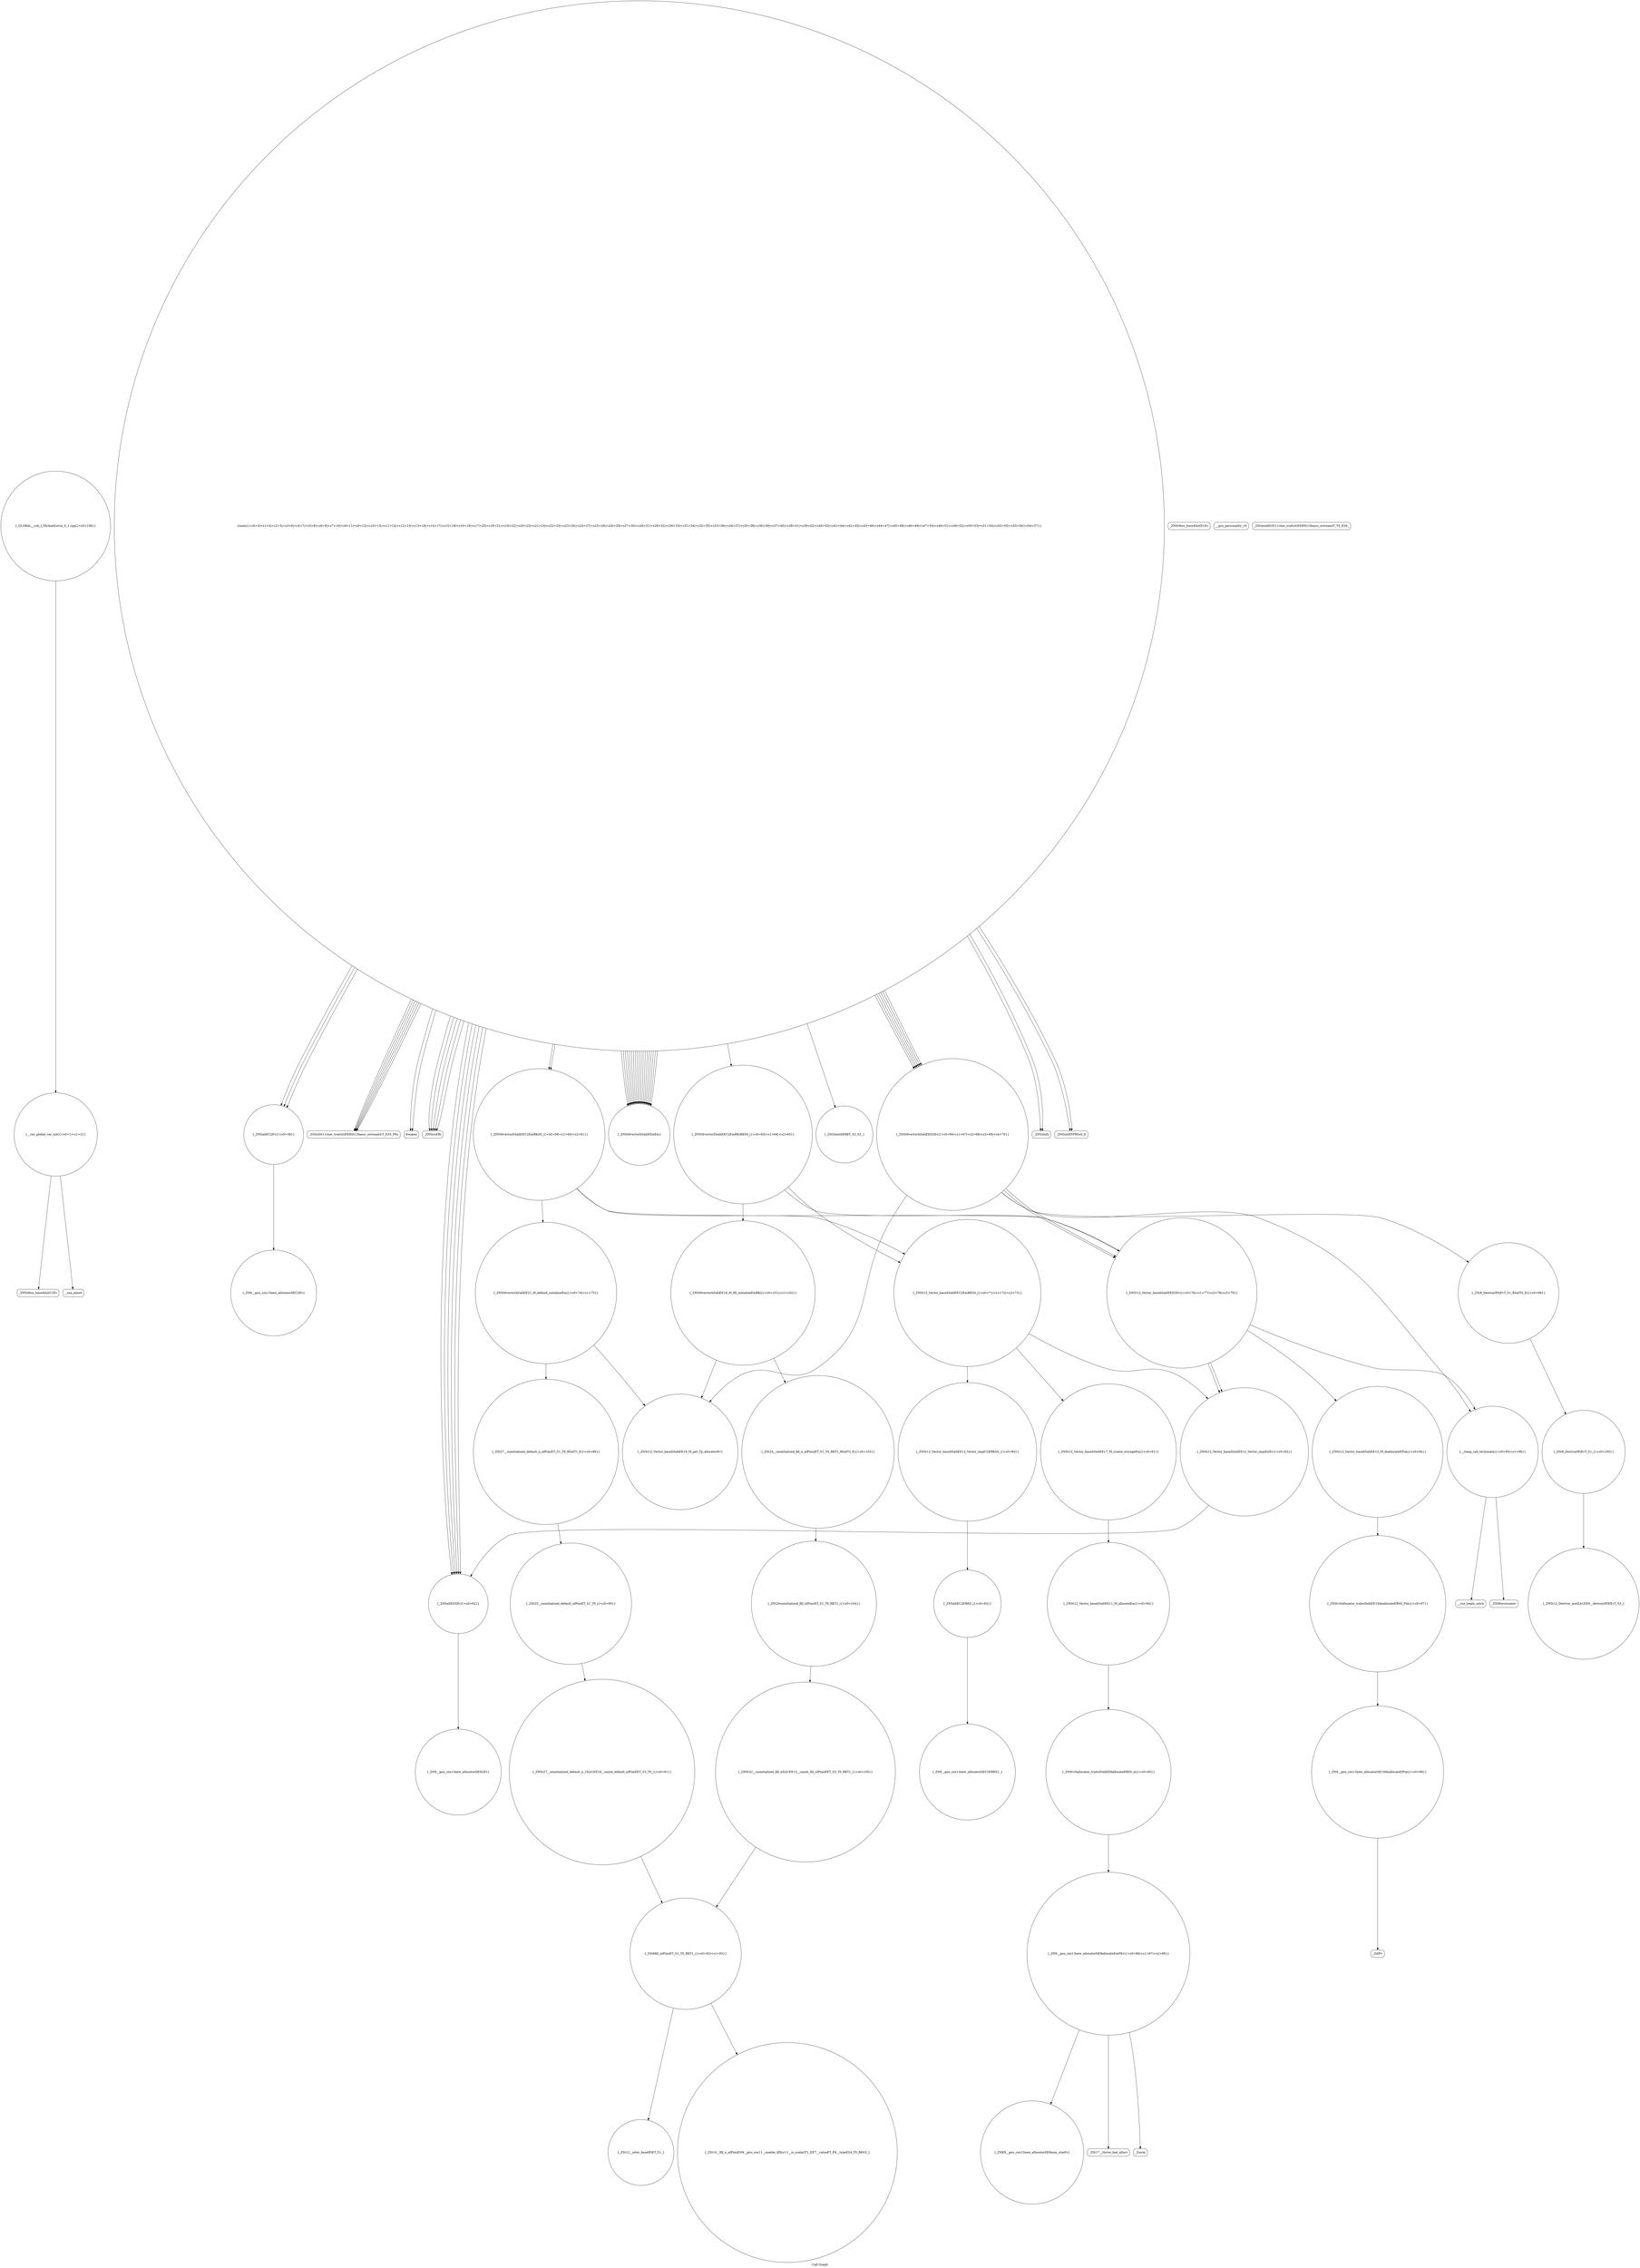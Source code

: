 digraph "Call Graph" {
	label="Call Graph";

	Node0x557ef9f92180 [shape=record,shape=circle,label="{__cxx_global_var_init|{<s0>1|<s1>2}}"];
	Node0x557ef9f92180:s0 -> Node0x557ef9f92200[color=black];
	Node0x557ef9f92180:s1 -> Node0x557ef9f92300[color=black];
	Node0x557ef9f93800 [shape=record,shape=Mrecord,label="{_ZSt9terminatev}"];
	Node0x557ef9f92500 [shape=record,shape=circle,label="{_ZNSaIiEC2Ev|{<s0>58}}"];
	Node0x557ef9f92500:s0 -> Node0x557ef9f92b00[color=black];
	Node0x557ef9f94ba0 [shape=record,shape=circle,label="{_ZNSt6vectorIiSaIiEE18_M_fill_initializeEmRKi|{<s0>101|<s1>102}}"];
	Node0x557ef9f94ba0:s0 -> Node0x557ef9f93380[color=black];
	Node0x557ef9f94ba0:s1 -> Node0x557ef9f94c20[color=black];
	Node0x557ef9f92880 [shape=record,shape=Mrecord,label="{_ZStlsISt11char_traitsIcEERSt13basic_ostreamIcT_ES5_PKc}"];
	Node0x557ef9f92c00 [shape=record,shape=circle,label="{_ZNSt12_Vector_baseIiSaIiEEC2EmRKS0_|{<s0>71|<s1>72|<s2>73}}"];
	Node0x557ef9f92c00:s0 -> Node0x557ef9f92d80[color=black];
	Node0x557ef9f92c00:s1 -> Node0x557ef9f92e00[color=black];
	Node0x557ef9f92c00:s2 -> Node0x557ef9f92e80[color=black];
	Node0x557ef9f92f80 [shape=record,shape=circle,label="{_ZN9__gnu_cxx13new_allocatorIiEC2ERKS1_}"];
	Node0x557ef9f93300 [shape=record,shape=circle,label="{_ZSt27__uninitialized_default_n_aIPimiET_S1_T0_RSaIT1_E|{<s0>89}}"];
	Node0x557ef9f93300:s0 -> Node0x557ef9f93400[color=black];
	Node0x557ef9f93680 [shape=record,shape=circle,label="{_ZNSt12_Vector_baseIiSaIiEE13_M_deallocateEPim|{<s0>94}}"];
	Node0x557ef9f93680:s0 -> Node0x557ef9f93880[color=black];
	Node0x557ef9f92380 [shape=record,shape=circle,label="{main|{<s0>3|<s1>4|<s2>5|<s3>6|<s4>7|<s5>8|<s6>9|<s7>10|<s8>11|<s9>12|<s10>13|<s11>14|<s12>15|<s13>16|<s14>17|<s15>18|<s16>19|<s17>20|<s18>21|<s19>22|<s20>23|<s21>24|<s22>25|<s23>26|<s24>27|<s25>28|<s26>29|<s27>30|<s28>31|<s29>32|<s30>33|<s31>34|<s32>35|<s33>36|<s34>37|<s35>38|<s36>39|<s37>40|<s38>41|<s39>42|<s40>43|<s41>44|<s42>45|<s43>46|<s44>47|<s45>48|<s46>49|<s47>50|<s48>51|<s49>52|<s50>53|<s51>54|<s52>55|<s53>56|<s54>57}}"];
	Node0x557ef9f92380:s0 -> Node0x557ef9f92400[color=black];
	Node0x557ef9f92380:s1 -> Node0x557ef9f92400[color=black];
	Node0x557ef9f92380:s2 -> Node0x557ef9f92480[color=black];
	Node0x557ef9f92380:s3 -> Node0x557ef9f92480[color=black];
	Node0x557ef9f92380:s4 -> Node0x557ef9f92500[color=black];
	Node0x557ef9f92380:s5 -> Node0x557ef9f92580[color=black];
	Node0x557ef9f92380:s6 -> Node0x557ef9f92680[color=black];
	Node0x557ef9f92380:s7 -> Node0x557ef9f92500[color=black];
	Node0x557ef9f92380:s8 -> Node0x557ef9f92580[color=black];
	Node0x557ef9f92380:s9 -> Node0x557ef9f92680[color=black];
	Node0x557ef9f92380:s10 -> Node0x557ef9f92700[color=black];
	Node0x557ef9f92380:s11 -> Node0x557ef9f92480[color=black];
	Node0x557ef9f92380:s12 -> Node0x557ef9f92700[color=black];
	Node0x557ef9f92380:s13 -> Node0x557ef9f92480[color=black];
	Node0x557ef9f92380:s14 -> Node0x557ef9f92680[color=black];
	Node0x557ef9f92380:s15 -> Node0x557ef9f92680[color=black];
	Node0x557ef9f92380:s16 -> Node0x557ef9f92480[color=black];
	Node0x557ef9f92380:s17 -> Node0x557ef9f92500[color=black];
	Node0x557ef9f92380:s18 -> Node0x557ef9f92780[color=black];
	Node0x557ef9f92380:s19 -> Node0x557ef9f92680[color=black];
	Node0x557ef9f92380:s20 -> Node0x557ef9f92700[color=black];
	Node0x557ef9f92380:s21 -> Node0x557ef9f92700[color=black];
	Node0x557ef9f92380:s22 -> Node0x557ef9f92700[color=black];
	Node0x557ef9f92380:s23 -> Node0x557ef9f92680[color=black];
	Node0x557ef9f92380:s24 -> Node0x557ef9f92700[color=black];
	Node0x557ef9f92380:s25 -> Node0x557ef9f92700[color=black];
	Node0x557ef9f92380:s26 -> Node0x557ef9f92700[color=black];
	Node0x557ef9f92380:s27 -> Node0x557ef9f92700[color=black];
	Node0x557ef9f92380:s28 -> Node0x557ef9f92700[color=black];
	Node0x557ef9f92380:s29 -> Node0x557ef9f92700[color=black];
	Node0x557ef9f92380:s30 -> Node0x557ef9f92700[color=black];
	Node0x557ef9f92380:s31 -> Node0x557ef9f92700[color=black];
	Node0x557ef9f92380:s32 -> Node0x557ef9f92700[color=black];
	Node0x557ef9f92380:s33 -> Node0x557ef9f92700[color=black];
	Node0x557ef9f92380:s34 -> Node0x557ef9f92700[color=black];
	Node0x557ef9f92380:s35 -> Node0x557ef9f92700[color=black];
	Node0x557ef9f92380:s36 -> Node0x557ef9f92800[color=black];
	Node0x557ef9f92380:s37 -> Node0x557ef9f92700[color=black];
	Node0x557ef9f92380:s38 -> Node0x557ef9f92a80[color=black];
	Node0x557ef9f92380:s39 -> Node0x557ef9f92700[color=black];
	Node0x557ef9f92380:s40 -> Node0x557ef9f92880[color=black];
	Node0x557ef9f92380:s41 -> Node0x557ef9f92900[color=black];
	Node0x557ef9f92380:s42 -> Node0x557ef9f92880[color=black];
	Node0x557ef9f92380:s43 -> Node0x557ef9f92880[color=black];
	Node0x557ef9f92380:s44 -> Node0x557ef9f92900[color=black];
	Node0x557ef9f92380:s45 -> Node0x557ef9f92880[color=black];
	Node0x557ef9f92380:s46 -> Node0x557ef9f92880[color=black];
	Node0x557ef9f92380:s47 -> Node0x557ef9f92980[color=black];
	Node0x557ef9f92380:s48 -> Node0x557ef9f92880[color=black];
	Node0x557ef9f92380:s49 -> Node0x557ef9f92980[color=black];
	Node0x557ef9f92380:s50 -> Node0x557ef9f92a80[color=black];
	Node0x557ef9f92380:s51 -> Node0x557ef9f92a80[color=black];
	Node0x557ef9f92380:s52 -> Node0x557ef9f92a80[color=black];
	Node0x557ef9f92380:s53 -> Node0x557ef9f92a80[color=black];
	Node0x557ef9f92380:s54 -> Node0x557ef9f92a80[color=black];
	Node0x557ef9f94a20 [shape=record,shape=circle,label="{_ZSt8_DestroyIPiiEvT_S1_RSaIT0_E|{<s0>99}}"];
	Node0x557ef9f94a20:s0 -> Node0x557ef9f94aa0[color=black];
	Node0x557ef9f92700 [shape=record,shape=circle,label="{_ZNSt6vectorIiSaIiEEixEm}"];
	Node0x557ef9f94da0 [shape=record,shape=circle,label="{_GLOBAL__sub_I_MichaelLevin_0_1.cpp|{<s0>106}}"];
	Node0x557ef9f94da0:s0 -> Node0x557ef9f92180[color=black];
	Node0x557ef9f92a80 [shape=record,shape=circle,label="{_ZNSt6vectorIiSaIiEED2Ev|{<s0>66|<s1>67|<s2>68|<s3>69|<s4>70}}"];
	Node0x557ef9f92a80:s0 -> Node0x557ef9f93380[color=black];
	Node0x557ef9f92a80:s1 -> Node0x557ef9f94a20[color=black];
	Node0x557ef9f92a80:s2 -> Node0x557ef9f92d00[color=black];
	Node0x557ef9f92a80:s3 -> Node0x557ef9f92d00[color=black];
	Node0x557ef9f92a80:s4 -> Node0x557ef9f93700[color=black];
	Node0x557ef9f92e00 [shape=record,shape=circle,label="{_ZNSt12_Vector_baseIiSaIiEE17_M_create_storageEm|{<s0>81}}"];
	Node0x557ef9f92e00:s0 -> Node0x557ef9f93000[color=black];
	Node0x557ef9f93180 [shape=record,shape=circle,label="{_ZNK9__gnu_cxx13new_allocatorIiE8max_sizeEv}"];
	Node0x557ef9f93500 [shape=record,shape=circle,label="{_ZSt6fill_nIPimiET_S1_T0_RKT1_|{<s0>92|<s1>93}}"];
	Node0x557ef9f93500:s0 -> Node0x557ef9f93600[color=black];
	Node0x557ef9f93500:s1 -> Node0x557ef9f93580[color=black];
	Node0x557ef9f92200 [shape=record,shape=Mrecord,label="{_ZNSt8ios_base4InitC1Ev}"];
	Node0x557ef9f93880 [shape=record,shape=circle,label="{_ZNSt16allocator_traitsISaIiEE10deallocateERS0_Pim|{<s0>97}}"];
	Node0x557ef9f93880:s0 -> Node0x557ef9f93900[color=black];
	Node0x557ef9f92580 [shape=record,shape=circle,label="{_ZNSt6vectorIiSaIiEEC2EmRKS0_|{<s0>59|<s1>60|<s2>61}}"];
	Node0x557ef9f92580:s0 -> Node0x557ef9f92c00[color=black];
	Node0x557ef9f92580:s1 -> Node0x557ef9f92c80[color=black];
	Node0x557ef9f92580:s2 -> Node0x557ef9f92d00[color=black];
	Node0x557ef9f94c20 [shape=record,shape=circle,label="{_ZSt24__uninitialized_fill_n_aIPimiiET_S1_T0_RKT1_RSaIT2_E|{<s0>103}}"];
	Node0x557ef9f94c20:s0 -> Node0x557ef9f94ca0[color=black];
	Node0x557ef9f92900 [shape=record,shape=Mrecord,label="{_ZNSolsEi}"];
	Node0x557ef9f92c80 [shape=record,shape=circle,label="{_ZNSt6vectorIiSaIiEE21_M_default_initializeEm|{<s0>74|<s1>75}}"];
	Node0x557ef9f92c80:s0 -> Node0x557ef9f93380[color=black];
	Node0x557ef9f92c80:s1 -> Node0x557ef9f93300[color=black];
	Node0x557ef9f93000 [shape=record,shape=circle,label="{_ZNSt12_Vector_baseIiSaIiEE11_M_allocateEm|{<s0>84}}"];
	Node0x557ef9f93000:s0 -> Node0x557ef9f93080[color=black];
	Node0x557ef9f93380 [shape=record,shape=circle,label="{_ZNSt12_Vector_baseIiSaIiEE19_M_get_Tp_allocatorEv}"];
	Node0x557ef9f93700 [shape=record,shape=circle,label="{__clang_call_terminate|{<s0>95|<s1>96}}"];
	Node0x557ef9f93700:s0 -> Node0x557ef9f93780[color=black];
	Node0x557ef9f93700:s1 -> Node0x557ef9f93800[color=black];
	Node0x557ef9f92400 [shape=record,shape=Mrecord,label="{freopen}"];
	Node0x557ef9f94aa0 [shape=record,shape=circle,label="{_ZSt8_DestroyIPiEvT_S1_|{<s0>100}}"];
	Node0x557ef9f94aa0:s0 -> Node0x557ef9f94b20[color=black];
	Node0x557ef9f92780 [shape=record,shape=circle,label="{_ZNSt6vectorIiSaIiEEC2EmRKiRKS0_|{<s0>63|<s1>64|<s2>65}}"];
	Node0x557ef9f92780:s0 -> Node0x557ef9f92c00[color=black];
	Node0x557ef9f92780:s1 -> Node0x557ef9f94ba0[color=black];
	Node0x557ef9f92780:s2 -> Node0x557ef9f92d00[color=black];
	Node0x557ef9f92b00 [shape=record,shape=circle,label="{_ZN9__gnu_cxx13new_allocatorIiEC2Ev}"];
	Node0x557ef9f92e80 [shape=record,shape=circle,label="{_ZNSt12_Vector_baseIiSaIiEE12_Vector_implD2Ev|{<s0>82}}"];
	Node0x557ef9f92e80:s0 -> Node0x557ef9f92680[color=black];
	Node0x557ef9f93200 [shape=record,shape=Mrecord,label="{_ZSt17__throw_bad_allocv}"];
	Node0x557ef9f93580 [shape=record,shape=circle,label="{_ZSt10__fill_n_aIPimiEN9__gnu_cxx11__enable_ifIXsr11__is_scalarIT1_EE7__valueET_E6__typeES4_T0_RKS3_}"];
	Node0x557ef9f92280 [shape=record,shape=Mrecord,label="{_ZNSt8ios_base4InitD1Ev}"];
	Node0x557ef9f93900 [shape=record,shape=circle,label="{_ZN9__gnu_cxx13new_allocatorIiE10deallocateEPim|{<s0>98}}"];
	Node0x557ef9f93900:s0 -> Node0x557ef9f949a0[color=black];
	Node0x557ef9f92600 [shape=record,shape=Mrecord,label="{__gxx_personality_v0}"];
	Node0x557ef9f94ca0 [shape=record,shape=circle,label="{_ZSt20uninitialized_fill_nIPimiET_S1_T0_RKT1_|{<s0>104}}"];
	Node0x557ef9f94ca0:s0 -> Node0x557ef9f94d20[color=black];
	Node0x557ef9f92980 [shape=record,shape=Mrecord,label="{_ZNSolsEPFRSoS_E}"];
	Node0x557ef9f92d00 [shape=record,shape=circle,label="{_ZNSt12_Vector_baseIiSaIiEED2Ev|{<s0>76|<s1>77|<s2>78|<s3>79}}"];
	Node0x557ef9f92d00:s0 -> Node0x557ef9f93680[color=black];
	Node0x557ef9f92d00:s1 -> Node0x557ef9f92e80[color=black];
	Node0x557ef9f92d00:s2 -> Node0x557ef9f92e80[color=black];
	Node0x557ef9f92d00:s3 -> Node0x557ef9f93700[color=black];
	Node0x557ef9f93080 [shape=record,shape=circle,label="{_ZNSt16allocator_traitsISaIiEE8allocateERS0_m|{<s0>85}}"];
	Node0x557ef9f93080:s0 -> Node0x557ef9f93100[color=black];
	Node0x557ef9f93400 [shape=record,shape=circle,label="{_ZSt25__uninitialized_default_nIPimET_S1_T0_|{<s0>90}}"];
	Node0x557ef9f93400:s0 -> Node0x557ef9f93480[color=black];
	Node0x557ef9f93780 [shape=record,shape=Mrecord,label="{__cxa_begin_catch}"];
	Node0x557ef9f92480 [shape=record,shape=Mrecord,label="{_ZNSirsERi}"];
	Node0x557ef9f94b20 [shape=record,shape=circle,label="{_ZNSt12_Destroy_auxILb1EE9__destroyIPiEEvT_S3_}"];
	Node0x557ef9f92800 [shape=record,shape=circle,label="{_ZSt3minIiERKT_S2_S2_}"];
	Node0x557ef9f92b80 [shape=record,shape=circle,label="{_ZN9__gnu_cxx13new_allocatorIiED2Ev}"];
	Node0x557ef9f92f00 [shape=record,shape=circle,label="{_ZNSaIiEC2ERKS_|{<s0>83}}"];
	Node0x557ef9f92f00:s0 -> Node0x557ef9f92f80[color=black];
	Node0x557ef9f93280 [shape=record,shape=Mrecord,label="{_Znwm}"];
	Node0x557ef9f93600 [shape=record,shape=circle,label="{_ZSt12__niter_baseIPiET_S1_}"];
	Node0x557ef9f92300 [shape=record,shape=Mrecord,label="{__cxa_atexit}"];
	Node0x557ef9f949a0 [shape=record,shape=Mrecord,label="{_ZdlPv}"];
	Node0x557ef9f92680 [shape=record,shape=circle,label="{_ZNSaIiED2Ev|{<s0>62}}"];
	Node0x557ef9f92680:s0 -> Node0x557ef9f92b80[color=black];
	Node0x557ef9f94d20 [shape=record,shape=circle,label="{_ZNSt22__uninitialized_fill_nILb1EE15__uninit_fill_nIPimiEET_S3_T0_RKT1_|{<s0>105}}"];
	Node0x557ef9f94d20:s0 -> Node0x557ef9f93500[color=black];
	Node0x557ef9f92a00 [shape=record,shape=Mrecord,label="{_ZSt4endlIcSt11char_traitsIcEERSt13basic_ostreamIT_T0_ES6_}"];
	Node0x557ef9f92d80 [shape=record,shape=circle,label="{_ZNSt12_Vector_baseIiSaIiEE12_Vector_implC2ERKS0_|{<s0>80}}"];
	Node0x557ef9f92d80:s0 -> Node0x557ef9f92f00[color=black];
	Node0x557ef9f93100 [shape=record,shape=circle,label="{_ZN9__gnu_cxx13new_allocatorIiE8allocateEmPKv|{<s0>86|<s1>87|<s2>88}}"];
	Node0x557ef9f93100:s0 -> Node0x557ef9f93180[color=black];
	Node0x557ef9f93100:s1 -> Node0x557ef9f93200[color=black];
	Node0x557ef9f93100:s2 -> Node0x557ef9f93280[color=black];
	Node0x557ef9f93480 [shape=record,shape=circle,label="{_ZNSt27__uninitialized_default_n_1ILb1EE18__uninit_default_nIPimEET_S3_T0_|{<s0>91}}"];
	Node0x557ef9f93480:s0 -> Node0x557ef9f93500[color=black];
}
